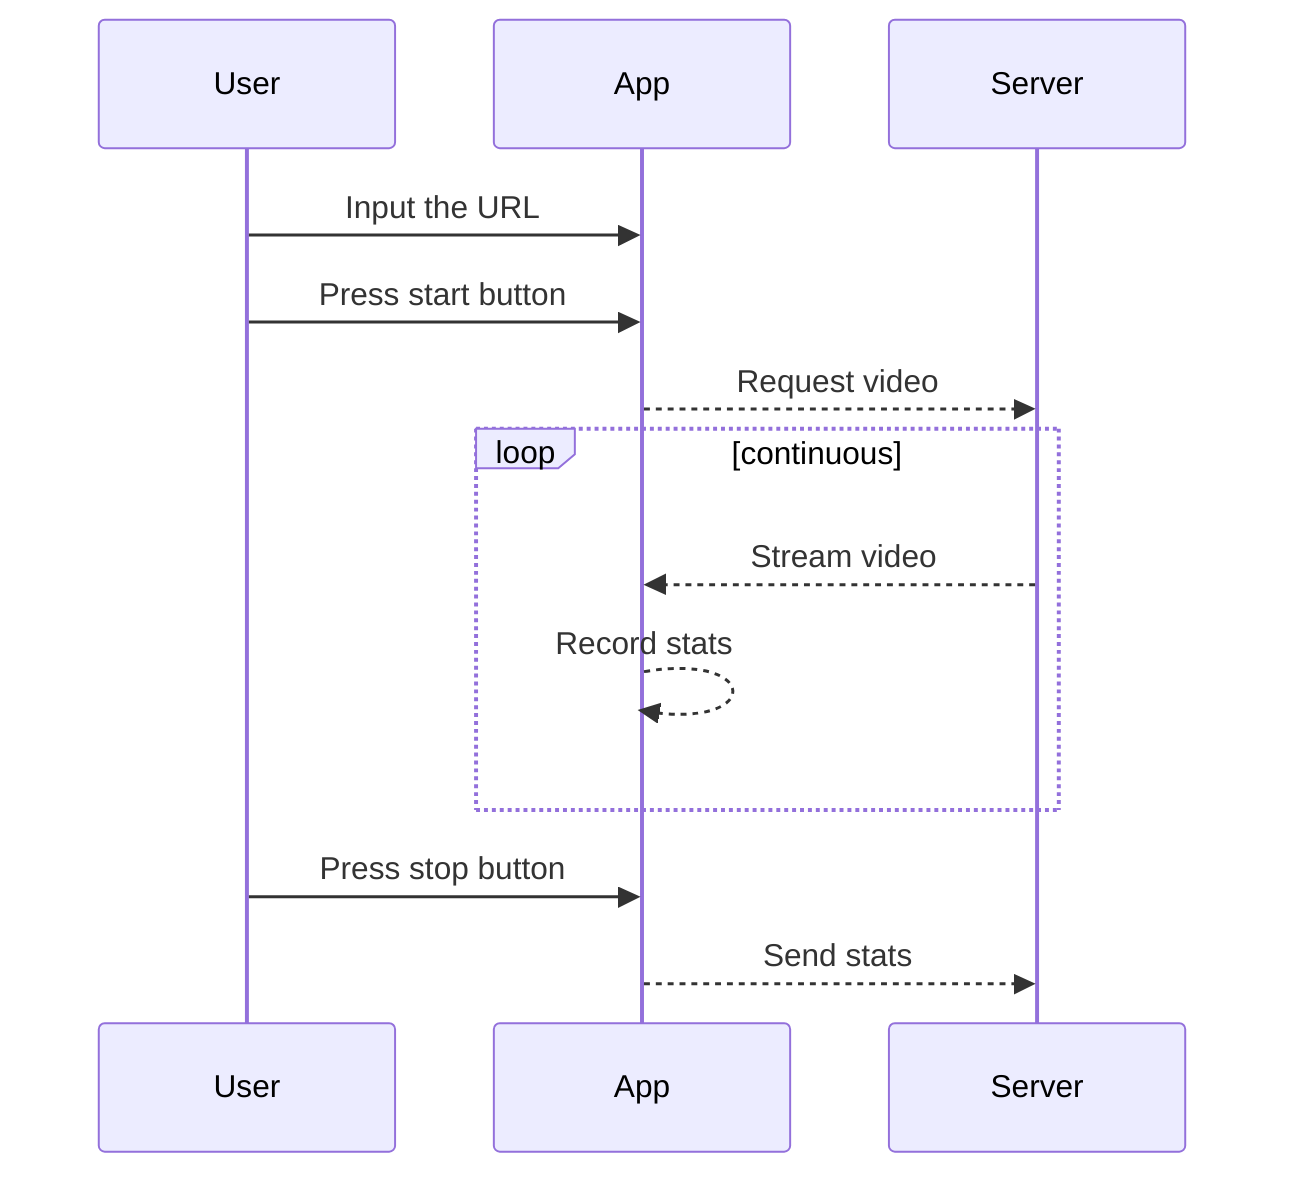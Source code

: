 sequenceDiagram
    User->>App: Input the URL
    User->>App: Press start button
    App-->>Server: Request video
    loop continuous
        Server-->>App: Stream video
        App-->>App: Record stats

    end
    User->>App: Press stop button
    App-->>Server: Send stats